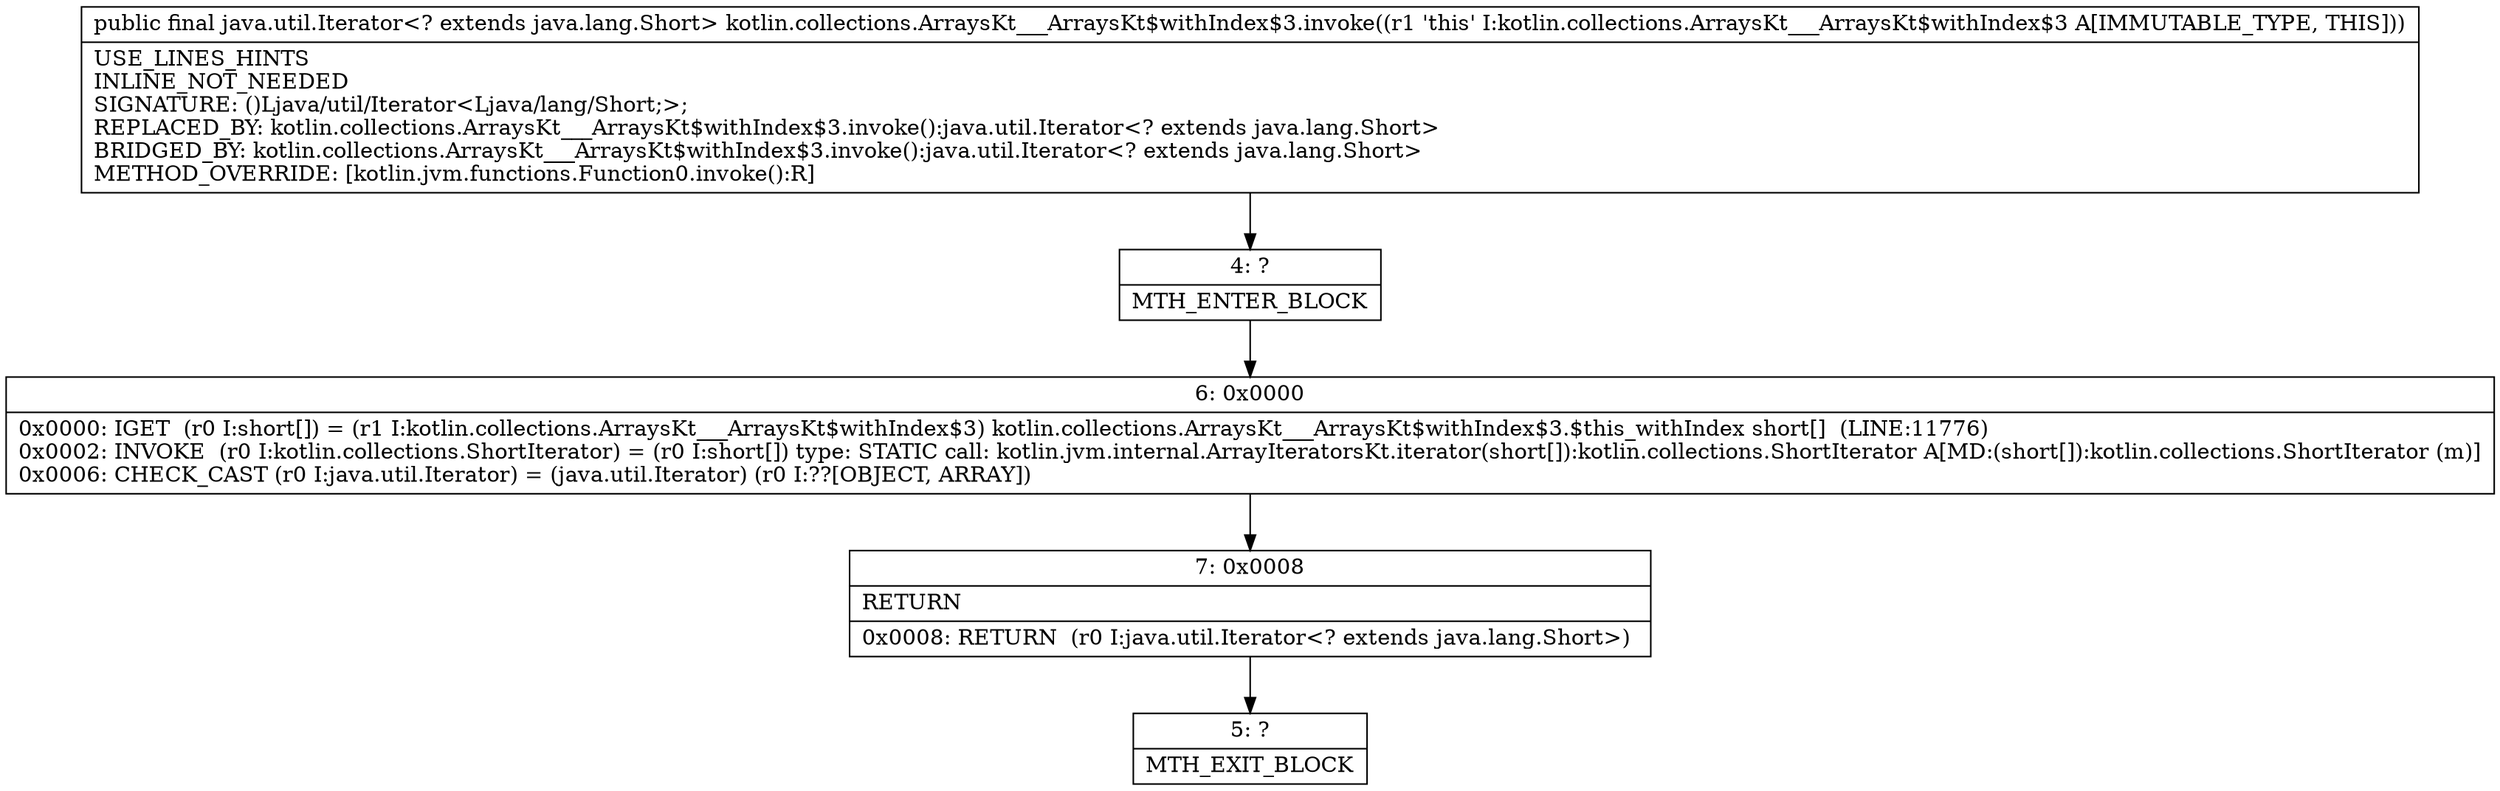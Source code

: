 digraph "CFG forkotlin.collections.ArraysKt___ArraysKt$withIndex$3.invoke()Ljava\/util\/Iterator;" {
Node_4 [shape=record,label="{4\:\ ?|MTH_ENTER_BLOCK\l}"];
Node_6 [shape=record,label="{6\:\ 0x0000|0x0000: IGET  (r0 I:short[]) = (r1 I:kotlin.collections.ArraysKt___ArraysKt$withIndex$3) kotlin.collections.ArraysKt___ArraysKt$withIndex$3.$this_withIndex short[]  (LINE:11776)\l0x0002: INVOKE  (r0 I:kotlin.collections.ShortIterator) = (r0 I:short[]) type: STATIC call: kotlin.jvm.internal.ArrayIteratorsKt.iterator(short[]):kotlin.collections.ShortIterator A[MD:(short[]):kotlin.collections.ShortIterator (m)]\l0x0006: CHECK_CAST (r0 I:java.util.Iterator) = (java.util.Iterator) (r0 I:??[OBJECT, ARRAY]) \l}"];
Node_7 [shape=record,label="{7\:\ 0x0008|RETURN\l|0x0008: RETURN  (r0 I:java.util.Iterator\<? extends java.lang.Short\>) \l}"];
Node_5 [shape=record,label="{5\:\ ?|MTH_EXIT_BLOCK\l}"];
MethodNode[shape=record,label="{public final java.util.Iterator\<? extends java.lang.Short\> kotlin.collections.ArraysKt___ArraysKt$withIndex$3.invoke((r1 'this' I:kotlin.collections.ArraysKt___ArraysKt$withIndex$3 A[IMMUTABLE_TYPE, THIS]))  | USE_LINES_HINTS\lINLINE_NOT_NEEDED\lSIGNATURE: ()Ljava\/util\/Iterator\<Ljava\/lang\/Short;\>;\lREPLACED_BY: kotlin.collections.ArraysKt___ArraysKt$withIndex$3.invoke():java.util.Iterator\<? extends java.lang.Short\>\lBRIDGED_BY: kotlin.collections.ArraysKt___ArraysKt$withIndex$3.invoke():java.util.Iterator\<? extends java.lang.Short\>\lMETHOD_OVERRIDE: [kotlin.jvm.functions.Function0.invoke():R]\l}"];
MethodNode -> Node_4;Node_4 -> Node_6;
Node_6 -> Node_7;
Node_7 -> Node_5;
}

